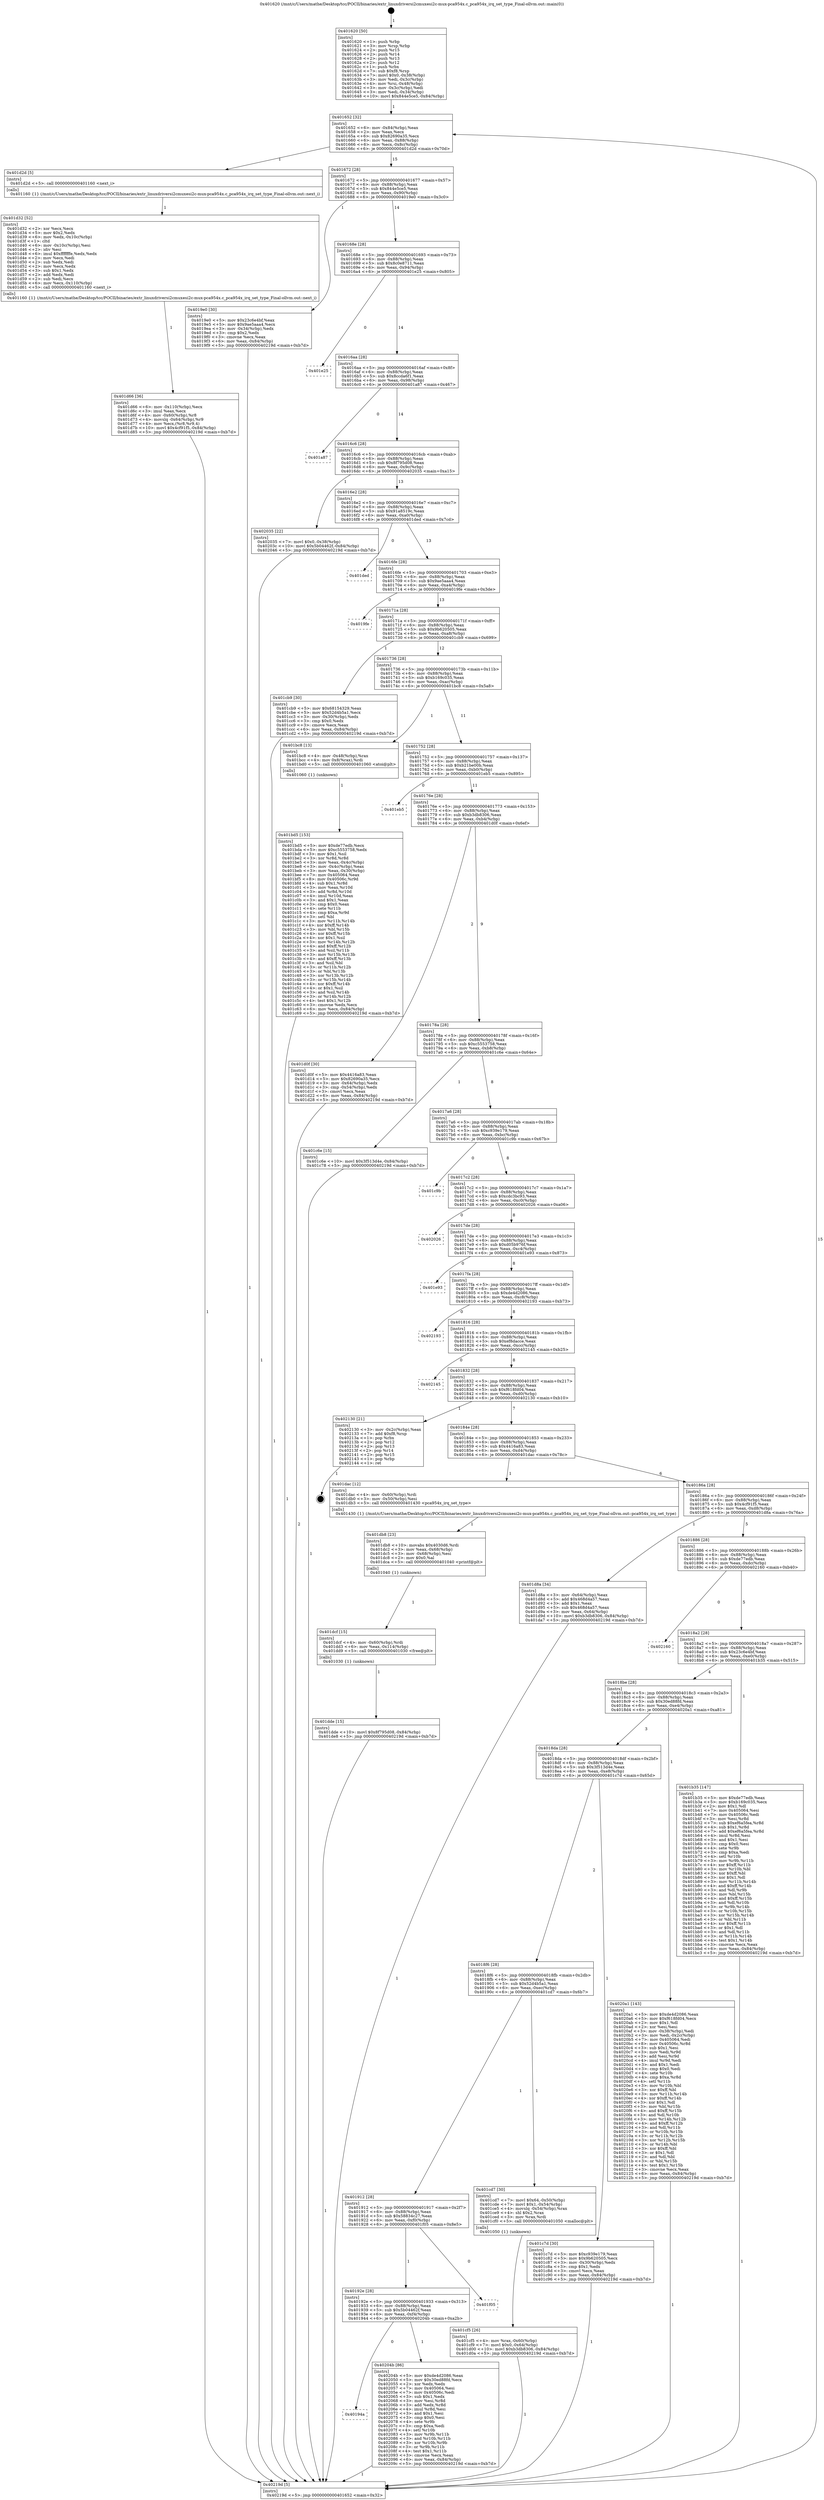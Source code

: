 digraph "0x401620" {
  label = "0x401620 (/mnt/c/Users/mathe/Desktop/tcc/POCII/binaries/extr_linuxdriversi2cmuxesi2c-mux-pca954x.c_pca954x_irq_set_type_Final-ollvm.out::main(0))"
  labelloc = "t"
  node[shape=record]

  Entry [label="",width=0.3,height=0.3,shape=circle,fillcolor=black,style=filled]
  "0x401652" [label="{
     0x401652 [32]\l
     | [instrs]\l
     &nbsp;&nbsp;0x401652 \<+6\>: mov -0x84(%rbp),%eax\l
     &nbsp;&nbsp;0x401658 \<+2\>: mov %eax,%ecx\l
     &nbsp;&nbsp;0x40165a \<+6\>: sub $0x82690a35,%ecx\l
     &nbsp;&nbsp;0x401660 \<+6\>: mov %eax,-0x88(%rbp)\l
     &nbsp;&nbsp;0x401666 \<+6\>: mov %ecx,-0x8c(%rbp)\l
     &nbsp;&nbsp;0x40166c \<+6\>: je 0000000000401d2d \<main+0x70d\>\l
  }"]
  "0x401d2d" [label="{
     0x401d2d [5]\l
     | [instrs]\l
     &nbsp;&nbsp;0x401d2d \<+5\>: call 0000000000401160 \<next_i\>\l
     | [calls]\l
     &nbsp;&nbsp;0x401160 \{1\} (/mnt/c/Users/mathe/Desktop/tcc/POCII/binaries/extr_linuxdriversi2cmuxesi2c-mux-pca954x.c_pca954x_irq_set_type_Final-ollvm.out::next_i)\l
  }"]
  "0x401672" [label="{
     0x401672 [28]\l
     | [instrs]\l
     &nbsp;&nbsp;0x401672 \<+5\>: jmp 0000000000401677 \<main+0x57\>\l
     &nbsp;&nbsp;0x401677 \<+6\>: mov -0x88(%rbp),%eax\l
     &nbsp;&nbsp;0x40167d \<+5\>: sub $0x844e5ce5,%eax\l
     &nbsp;&nbsp;0x401682 \<+6\>: mov %eax,-0x90(%rbp)\l
     &nbsp;&nbsp;0x401688 \<+6\>: je 00000000004019e0 \<main+0x3c0\>\l
  }"]
  Exit [label="",width=0.3,height=0.3,shape=circle,fillcolor=black,style=filled,peripheries=2]
  "0x4019e0" [label="{
     0x4019e0 [30]\l
     | [instrs]\l
     &nbsp;&nbsp;0x4019e0 \<+5\>: mov $0x23c6e4bf,%eax\l
     &nbsp;&nbsp;0x4019e5 \<+5\>: mov $0x9ae5aaa4,%ecx\l
     &nbsp;&nbsp;0x4019ea \<+3\>: mov -0x34(%rbp),%edx\l
     &nbsp;&nbsp;0x4019ed \<+3\>: cmp $0x2,%edx\l
     &nbsp;&nbsp;0x4019f0 \<+3\>: cmovne %ecx,%eax\l
     &nbsp;&nbsp;0x4019f3 \<+6\>: mov %eax,-0x84(%rbp)\l
     &nbsp;&nbsp;0x4019f9 \<+5\>: jmp 000000000040219d \<main+0xb7d\>\l
  }"]
  "0x40168e" [label="{
     0x40168e [28]\l
     | [instrs]\l
     &nbsp;&nbsp;0x40168e \<+5\>: jmp 0000000000401693 \<main+0x73\>\l
     &nbsp;&nbsp;0x401693 \<+6\>: mov -0x88(%rbp),%eax\l
     &nbsp;&nbsp;0x401699 \<+5\>: sub $0x8c0e8711,%eax\l
     &nbsp;&nbsp;0x40169e \<+6\>: mov %eax,-0x94(%rbp)\l
     &nbsp;&nbsp;0x4016a4 \<+6\>: je 0000000000401e25 \<main+0x805\>\l
  }"]
  "0x40219d" [label="{
     0x40219d [5]\l
     | [instrs]\l
     &nbsp;&nbsp;0x40219d \<+5\>: jmp 0000000000401652 \<main+0x32\>\l
  }"]
  "0x401620" [label="{
     0x401620 [50]\l
     | [instrs]\l
     &nbsp;&nbsp;0x401620 \<+1\>: push %rbp\l
     &nbsp;&nbsp;0x401621 \<+3\>: mov %rsp,%rbp\l
     &nbsp;&nbsp;0x401624 \<+2\>: push %r15\l
     &nbsp;&nbsp;0x401626 \<+2\>: push %r14\l
     &nbsp;&nbsp;0x401628 \<+2\>: push %r13\l
     &nbsp;&nbsp;0x40162a \<+2\>: push %r12\l
     &nbsp;&nbsp;0x40162c \<+1\>: push %rbx\l
     &nbsp;&nbsp;0x40162d \<+7\>: sub $0xf8,%rsp\l
     &nbsp;&nbsp;0x401634 \<+7\>: movl $0x0,-0x38(%rbp)\l
     &nbsp;&nbsp;0x40163b \<+3\>: mov %edi,-0x3c(%rbp)\l
     &nbsp;&nbsp;0x40163e \<+4\>: mov %rsi,-0x48(%rbp)\l
     &nbsp;&nbsp;0x401642 \<+3\>: mov -0x3c(%rbp),%edi\l
     &nbsp;&nbsp;0x401645 \<+3\>: mov %edi,-0x34(%rbp)\l
     &nbsp;&nbsp;0x401648 \<+10\>: movl $0x844e5ce5,-0x84(%rbp)\l
  }"]
  "0x40194a" [label="{
     0x40194a\l
  }", style=dashed]
  "0x401e25" [label="{
     0x401e25\l
  }", style=dashed]
  "0x4016aa" [label="{
     0x4016aa [28]\l
     | [instrs]\l
     &nbsp;&nbsp;0x4016aa \<+5\>: jmp 00000000004016af \<main+0x8f\>\l
     &nbsp;&nbsp;0x4016af \<+6\>: mov -0x88(%rbp),%eax\l
     &nbsp;&nbsp;0x4016b5 \<+5\>: sub $0x8ccda6f1,%eax\l
     &nbsp;&nbsp;0x4016ba \<+6\>: mov %eax,-0x98(%rbp)\l
     &nbsp;&nbsp;0x4016c0 \<+6\>: je 0000000000401a87 \<main+0x467\>\l
  }"]
  "0x40204b" [label="{
     0x40204b [86]\l
     | [instrs]\l
     &nbsp;&nbsp;0x40204b \<+5\>: mov $0xde4d2086,%eax\l
     &nbsp;&nbsp;0x402050 \<+5\>: mov $0x30ed88fd,%ecx\l
     &nbsp;&nbsp;0x402055 \<+2\>: xor %edx,%edx\l
     &nbsp;&nbsp;0x402057 \<+7\>: mov 0x405064,%esi\l
     &nbsp;&nbsp;0x40205e \<+7\>: mov 0x40506c,%edi\l
     &nbsp;&nbsp;0x402065 \<+3\>: sub $0x1,%edx\l
     &nbsp;&nbsp;0x402068 \<+3\>: mov %esi,%r8d\l
     &nbsp;&nbsp;0x40206b \<+3\>: add %edx,%r8d\l
     &nbsp;&nbsp;0x40206e \<+4\>: imul %r8d,%esi\l
     &nbsp;&nbsp;0x402072 \<+3\>: and $0x1,%esi\l
     &nbsp;&nbsp;0x402075 \<+3\>: cmp $0x0,%esi\l
     &nbsp;&nbsp;0x402078 \<+4\>: sete %r9b\l
     &nbsp;&nbsp;0x40207c \<+3\>: cmp $0xa,%edi\l
     &nbsp;&nbsp;0x40207f \<+4\>: setl %r10b\l
     &nbsp;&nbsp;0x402083 \<+3\>: mov %r9b,%r11b\l
     &nbsp;&nbsp;0x402086 \<+3\>: and %r10b,%r11b\l
     &nbsp;&nbsp;0x402089 \<+3\>: xor %r10b,%r9b\l
     &nbsp;&nbsp;0x40208c \<+3\>: or %r9b,%r11b\l
     &nbsp;&nbsp;0x40208f \<+4\>: test $0x1,%r11b\l
     &nbsp;&nbsp;0x402093 \<+3\>: cmovne %ecx,%eax\l
     &nbsp;&nbsp;0x402096 \<+6\>: mov %eax,-0x84(%rbp)\l
     &nbsp;&nbsp;0x40209c \<+5\>: jmp 000000000040219d \<main+0xb7d\>\l
  }"]
  "0x401a87" [label="{
     0x401a87\l
  }", style=dashed]
  "0x4016c6" [label="{
     0x4016c6 [28]\l
     | [instrs]\l
     &nbsp;&nbsp;0x4016c6 \<+5\>: jmp 00000000004016cb \<main+0xab\>\l
     &nbsp;&nbsp;0x4016cb \<+6\>: mov -0x88(%rbp),%eax\l
     &nbsp;&nbsp;0x4016d1 \<+5\>: sub $0x8f795d08,%eax\l
     &nbsp;&nbsp;0x4016d6 \<+6\>: mov %eax,-0x9c(%rbp)\l
     &nbsp;&nbsp;0x4016dc \<+6\>: je 0000000000402035 \<main+0xa15\>\l
  }"]
  "0x40192e" [label="{
     0x40192e [28]\l
     | [instrs]\l
     &nbsp;&nbsp;0x40192e \<+5\>: jmp 0000000000401933 \<main+0x313\>\l
     &nbsp;&nbsp;0x401933 \<+6\>: mov -0x88(%rbp),%eax\l
     &nbsp;&nbsp;0x401939 \<+5\>: sub $0x5b04462f,%eax\l
     &nbsp;&nbsp;0x40193e \<+6\>: mov %eax,-0xf4(%rbp)\l
     &nbsp;&nbsp;0x401944 \<+6\>: je 000000000040204b \<main+0xa2b\>\l
  }"]
  "0x402035" [label="{
     0x402035 [22]\l
     | [instrs]\l
     &nbsp;&nbsp;0x402035 \<+7\>: movl $0x0,-0x38(%rbp)\l
     &nbsp;&nbsp;0x40203c \<+10\>: movl $0x5b04462f,-0x84(%rbp)\l
     &nbsp;&nbsp;0x402046 \<+5\>: jmp 000000000040219d \<main+0xb7d\>\l
  }"]
  "0x4016e2" [label="{
     0x4016e2 [28]\l
     | [instrs]\l
     &nbsp;&nbsp;0x4016e2 \<+5\>: jmp 00000000004016e7 \<main+0xc7\>\l
     &nbsp;&nbsp;0x4016e7 \<+6\>: mov -0x88(%rbp),%eax\l
     &nbsp;&nbsp;0x4016ed \<+5\>: sub $0x91a8519c,%eax\l
     &nbsp;&nbsp;0x4016f2 \<+6\>: mov %eax,-0xa0(%rbp)\l
     &nbsp;&nbsp;0x4016f8 \<+6\>: je 0000000000401ded \<main+0x7cd\>\l
  }"]
  "0x401f05" [label="{
     0x401f05\l
  }", style=dashed]
  "0x401ded" [label="{
     0x401ded\l
  }", style=dashed]
  "0x4016fe" [label="{
     0x4016fe [28]\l
     | [instrs]\l
     &nbsp;&nbsp;0x4016fe \<+5\>: jmp 0000000000401703 \<main+0xe3\>\l
     &nbsp;&nbsp;0x401703 \<+6\>: mov -0x88(%rbp),%eax\l
     &nbsp;&nbsp;0x401709 \<+5\>: sub $0x9ae5aaa4,%eax\l
     &nbsp;&nbsp;0x40170e \<+6\>: mov %eax,-0xa4(%rbp)\l
     &nbsp;&nbsp;0x401714 \<+6\>: je 00000000004019fe \<main+0x3de\>\l
  }"]
  "0x401dde" [label="{
     0x401dde [15]\l
     | [instrs]\l
     &nbsp;&nbsp;0x401dde \<+10\>: movl $0x8f795d08,-0x84(%rbp)\l
     &nbsp;&nbsp;0x401de8 \<+5\>: jmp 000000000040219d \<main+0xb7d\>\l
  }"]
  "0x4019fe" [label="{
     0x4019fe\l
  }", style=dashed]
  "0x40171a" [label="{
     0x40171a [28]\l
     | [instrs]\l
     &nbsp;&nbsp;0x40171a \<+5\>: jmp 000000000040171f \<main+0xff\>\l
     &nbsp;&nbsp;0x40171f \<+6\>: mov -0x88(%rbp),%eax\l
     &nbsp;&nbsp;0x401725 \<+5\>: sub $0x9b620505,%eax\l
     &nbsp;&nbsp;0x40172a \<+6\>: mov %eax,-0xa8(%rbp)\l
     &nbsp;&nbsp;0x401730 \<+6\>: je 0000000000401cb9 \<main+0x699\>\l
  }"]
  "0x401dcf" [label="{
     0x401dcf [15]\l
     | [instrs]\l
     &nbsp;&nbsp;0x401dcf \<+4\>: mov -0x60(%rbp),%rdi\l
     &nbsp;&nbsp;0x401dd3 \<+6\>: mov %eax,-0x114(%rbp)\l
     &nbsp;&nbsp;0x401dd9 \<+5\>: call 0000000000401030 \<free@plt\>\l
     | [calls]\l
     &nbsp;&nbsp;0x401030 \{1\} (unknown)\l
  }"]
  "0x401cb9" [label="{
     0x401cb9 [30]\l
     | [instrs]\l
     &nbsp;&nbsp;0x401cb9 \<+5\>: mov $0x68154329,%eax\l
     &nbsp;&nbsp;0x401cbe \<+5\>: mov $0x52d4b5a1,%ecx\l
     &nbsp;&nbsp;0x401cc3 \<+3\>: mov -0x30(%rbp),%edx\l
     &nbsp;&nbsp;0x401cc6 \<+3\>: cmp $0x0,%edx\l
     &nbsp;&nbsp;0x401cc9 \<+3\>: cmove %ecx,%eax\l
     &nbsp;&nbsp;0x401ccc \<+6\>: mov %eax,-0x84(%rbp)\l
     &nbsp;&nbsp;0x401cd2 \<+5\>: jmp 000000000040219d \<main+0xb7d\>\l
  }"]
  "0x401736" [label="{
     0x401736 [28]\l
     | [instrs]\l
     &nbsp;&nbsp;0x401736 \<+5\>: jmp 000000000040173b \<main+0x11b\>\l
     &nbsp;&nbsp;0x40173b \<+6\>: mov -0x88(%rbp),%eax\l
     &nbsp;&nbsp;0x401741 \<+5\>: sub $0xb169c035,%eax\l
     &nbsp;&nbsp;0x401746 \<+6\>: mov %eax,-0xac(%rbp)\l
     &nbsp;&nbsp;0x40174c \<+6\>: je 0000000000401bc8 \<main+0x5a8\>\l
  }"]
  "0x401db8" [label="{
     0x401db8 [23]\l
     | [instrs]\l
     &nbsp;&nbsp;0x401db8 \<+10\>: movabs $0x4030d6,%rdi\l
     &nbsp;&nbsp;0x401dc2 \<+3\>: mov %eax,-0x68(%rbp)\l
     &nbsp;&nbsp;0x401dc5 \<+3\>: mov -0x68(%rbp),%esi\l
     &nbsp;&nbsp;0x401dc8 \<+2\>: mov $0x0,%al\l
     &nbsp;&nbsp;0x401dca \<+5\>: call 0000000000401040 \<printf@plt\>\l
     | [calls]\l
     &nbsp;&nbsp;0x401040 \{1\} (unknown)\l
  }"]
  "0x401bc8" [label="{
     0x401bc8 [13]\l
     | [instrs]\l
     &nbsp;&nbsp;0x401bc8 \<+4\>: mov -0x48(%rbp),%rax\l
     &nbsp;&nbsp;0x401bcc \<+4\>: mov 0x8(%rax),%rdi\l
     &nbsp;&nbsp;0x401bd0 \<+5\>: call 0000000000401060 \<atoi@plt\>\l
     | [calls]\l
     &nbsp;&nbsp;0x401060 \{1\} (unknown)\l
  }"]
  "0x401752" [label="{
     0x401752 [28]\l
     | [instrs]\l
     &nbsp;&nbsp;0x401752 \<+5\>: jmp 0000000000401757 \<main+0x137\>\l
     &nbsp;&nbsp;0x401757 \<+6\>: mov -0x88(%rbp),%eax\l
     &nbsp;&nbsp;0x40175d \<+5\>: sub $0xb21be00b,%eax\l
     &nbsp;&nbsp;0x401762 \<+6\>: mov %eax,-0xb0(%rbp)\l
     &nbsp;&nbsp;0x401768 \<+6\>: je 0000000000401eb5 \<main+0x895\>\l
  }"]
  "0x401d66" [label="{
     0x401d66 [36]\l
     | [instrs]\l
     &nbsp;&nbsp;0x401d66 \<+6\>: mov -0x110(%rbp),%ecx\l
     &nbsp;&nbsp;0x401d6c \<+3\>: imul %eax,%ecx\l
     &nbsp;&nbsp;0x401d6f \<+4\>: mov -0x60(%rbp),%r8\l
     &nbsp;&nbsp;0x401d73 \<+4\>: movslq -0x64(%rbp),%r9\l
     &nbsp;&nbsp;0x401d77 \<+4\>: mov %ecx,(%r8,%r9,4)\l
     &nbsp;&nbsp;0x401d7b \<+10\>: movl $0x4cf91f5,-0x84(%rbp)\l
     &nbsp;&nbsp;0x401d85 \<+5\>: jmp 000000000040219d \<main+0xb7d\>\l
  }"]
  "0x401eb5" [label="{
     0x401eb5\l
  }", style=dashed]
  "0x40176e" [label="{
     0x40176e [28]\l
     | [instrs]\l
     &nbsp;&nbsp;0x40176e \<+5\>: jmp 0000000000401773 \<main+0x153\>\l
     &nbsp;&nbsp;0x401773 \<+6\>: mov -0x88(%rbp),%eax\l
     &nbsp;&nbsp;0x401779 \<+5\>: sub $0xb3db8306,%eax\l
     &nbsp;&nbsp;0x40177e \<+6\>: mov %eax,-0xb4(%rbp)\l
     &nbsp;&nbsp;0x401784 \<+6\>: je 0000000000401d0f \<main+0x6ef\>\l
  }"]
  "0x401d32" [label="{
     0x401d32 [52]\l
     | [instrs]\l
     &nbsp;&nbsp;0x401d32 \<+2\>: xor %ecx,%ecx\l
     &nbsp;&nbsp;0x401d34 \<+5\>: mov $0x2,%edx\l
     &nbsp;&nbsp;0x401d39 \<+6\>: mov %edx,-0x10c(%rbp)\l
     &nbsp;&nbsp;0x401d3f \<+1\>: cltd\l
     &nbsp;&nbsp;0x401d40 \<+6\>: mov -0x10c(%rbp),%esi\l
     &nbsp;&nbsp;0x401d46 \<+2\>: idiv %esi\l
     &nbsp;&nbsp;0x401d48 \<+6\>: imul $0xfffffffe,%edx,%edx\l
     &nbsp;&nbsp;0x401d4e \<+2\>: mov %ecx,%edi\l
     &nbsp;&nbsp;0x401d50 \<+2\>: sub %edx,%edi\l
     &nbsp;&nbsp;0x401d52 \<+2\>: mov %ecx,%edx\l
     &nbsp;&nbsp;0x401d54 \<+3\>: sub $0x1,%edx\l
     &nbsp;&nbsp;0x401d57 \<+2\>: add %edx,%edi\l
     &nbsp;&nbsp;0x401d59 \<+2\>: sub %edi,%ecx\l
     &nbsp;&nbsp;0x401d5b \<+6\>: mov %ecx,-0x110(%rbp)\l
     &nbsp;&nbsp;0x401d61 \<+5\>: call 0000000000401160 \<next_i\>\l
     | [calls]\l
     &nbsp;&nbsp;0x401160 \{1\} (/mnt/c/Users/mathe/Desktop/tcc/POCII/binaries/extr_linuxdriversi2cmuxesi2c-mux-pca954x.c_pca954x_irq_set_type_Final-ollvm.out::next_i)\l
  }"]
  "0x401d0f" [label="{
     0x401d0f [30]\l
     | [instrs]\l
     &nbsp;&nbsp;0x401d0f \<+5\>: mov $0x4416a83,%eax\l
     &nbsp;&nbsp;0x401d14 \<+5\>: mov $0x82690a35,%ecx\l
     &nbsp;&nbsp;0x401d19 \<+3\>: mov -0x64(%rbp),%edx\l
     &nbsp;&nbsp;0x401d1c \<+3\>: cmp -0x54(%rbp),%edx\l
     &nbsp;&nbsp;0x401d1f \<+3\>: cmovl %ecx,%eax\l
     &nbsp;&nbsp;0x401d22 \<+6\>: mov %eax,-0x84(%rbp)\l
     &nbsp;&nbsp;0x401d28 \<+5\>: jmp 000000000040219d \<main+0xb7d\>\l
  }"]
  "0x40178a" [label="{
     0x40178a [28]\l
     | [instrs]\l
     &nbsp;&nbsp;0x40178a \<+5\>: jmp 000000000040178f \<main+0x16f\>\l
     &nbsp;&nbsp;0x40178f \<+6\>: mov -0x88(%rbp),%eax\l
     &nbsp;&nbsp;0x401795 \<+5\>: sub $0xc5553758,%eax\l
     &nbsp;&nbsp;0x40179a \<+6\>: mov %eax,-0xb8(%rbp)\l
     &nbsp;&nbsp;0x4017a0 \<+6\>: je 0000000000401c6e \<main+0x64e\>\l
  }"]
  "0x401cf5" [label="{
     0x401cf5 [26]\l
     | [instrs]\l
     &nbsp;&nbsp;0x401cf5 \<+4\>: mov %rax,-0x60(%rbp)\l
     &nbsp;&nbsp;0x401cf9 \<+7\>: movl $0x0,-0x64(%rbp)\l
     &nbsp;&nbsp;0x401d00 \<+10\>: movl $0xb3db8306,-0x84(%rbp)\l
     &nbsp;&nbsp;0x401d0a \<+5\>: jmp 000000000040219d \<main+0xb7d\>\l
  }"]
  "0x401c6e" [label="{
     0x401c6e [15]\l
     | [instrs]\l
     &nbsp;&nbsp;0x401c6e \<+10\>: movl $0x3f513d4e,-0x84(%rbp)\l
     &nbsp;&nbsp;0x401c78 \<+5\>: jmp 000000000040219d \<main+0xb7d\>\l
  }"]
  "0x4017a6" [label="{
     0x4017a6 [28]\l
     | [instrs]\l
     &nbsp;&nbsp;0x4017a6 \<+5\>: jmp 00000000004017ab \<main+0x18b\>\l
     &nbsp;&nbsp;0x4017ab \<+6\>: mov -0x88(%rbp),%eax\l
     &nbsp;&nbsp;0x4017b1 \<+5\>: sub $0xc939e179,%eax\l
     &nbsp;&nbsp;0x4017b6 \<+6\>: mov %eax,-0xbc(%rbp)\l
     &nbsp;&nbsp;0x4017bc \<+6\>: je 0000000000401c9b \<main+0x67b\>\l
  }"]
  "0x401912" [label="{
     0x401912 [28]\l
     | [instrs]\l
     &nbsp;&nbsp;0x401912 \<+5\>: jmp 0000000000401917 \<main+0x2f7\>\l
     &nbsp;&nbsp;0x401917 \<+6\>: mov -0x88(%rbp),%eax\l
     &nbsp;&nbsp;0x40191d \<+5\>: sub $0x58834c27,%eax\l
     &nbsp;&nbsp;0x401922 \<+6\>: mov %eax,-0xf0(%rbp)\l
     &nbsp;&nbsp;0x401928 \<+6\>: je 0000000000401f05 \<main+0x8e5\>\l
  }"]
  "0x401c9b" [label="{
     0x401c9b\l
  }", style=dashed]
  "0x4017c2" [label="{
     0x4017c2 [28]\l
     | [instrs]\l
     &nbsp;&nbsp;0x4017c2 \<+5\>: jmp 00000000004017c7 \<main+0x1a7\>\l
     &nbsp;&nbsp;0x4017c7 \<+6\>: mov -0x88(%rbp),%eax\l
     &nbsp;&nbsp;0x4017cd \<+5\>: sub $0xcdc3bc93,%eax\l
     &nbsp;&nbsp;0x4017d2 \<+6\>: mov %eax,-0xc0(%rbp)\l
     &nbsp;&nbsp;0x4017d8 \<+6\>: je 0000000000402026 \<main+0xa06\>\l
  }"]
  "0x401cd7" [label="{
     0x401cd7 [30]\l
     | [instrs]\l
     &nbsp;&nbsp;0x401cd7 \<+7\>: movl $0x64,-0x50(%rbp)\l
     &nbsp;&nbsp;0x401cde \<+7\>: movl $0x1,-0x54(%rbp)\l
     &nbsp;&nbsp;0x401ce5 \<+4\>: movslq -0x54(%rbp),%rax\l
     &nbsp;&nbsp;0x401ce9 \<+4\>: shl $0x2,%rax\l
     &nbsp;&nbsp;0x401ced \<+3\>: mov %rax,%rdi\l
     &nbsp;&nbsp;0x401cf0 \<+5\>: call 0000000000401050 \<malloc@plt\>\l
     | [calls]\l
     &nbsp;&nbsp;0x401050 \{1\} (unknown)\l
  }"]
  "0x402026" [label="{
     0x402026\l
  }", style=dashed]
  "0x4017de" [label="{
     0x4017de [28]\l
     | [instrs]\l
     &nbsp;&nbsp;0x4017de \<+5\>: jmp 00000000004017e3 \<main+0x1c3\>\l
     &nbsp;&nbsp;0x4017e3 \<+6\>: mov -0x88(%rbp),%eax\l
     &nbsp;&nbsp;0x4017e9 \<+5\>: sub $0xd05b976f,%eax\l
     &nbsp;&nbsp;0x4017ee \<+6\>: mov %eax,-0xc4(%rbp)\l
     &nbsp;&nbsp;0x4017f4 \<+6\>: je 0000000000401e93 \<main+0x873\>\l
  }"]
  "0x4018f6" [label="{
     0x4018f6 [28]\l
     | [instrs]\l
     &nbsp;&nbsp;0x4018f6 \<+5\>: jmp 00000000004018fb \<main+0x2db\>\l
     &nbsp;&nbsp;0x4018fb \<+6\>: mov -0x88(%rbp),%eax\l
     &nbsp;&nbsp;0x401901 \<+5\>: sub $0x52d4b5a1,%eax\l
     &nbsp;&nbsp;0x401906 \<+6\>: mov %eax,-0xec(%rbp)\l
     &nbsp;&nbsp;0x40190c \<+6\>: je 0000000000401cd7 \<main+0x6b7\>\l
  }"]
  "0x401e93" [label="{
     0x401e93\l
  }", style=dashed]
  "0x4017fa" [label="{
     0x4017fa [28]\l
     | [instrs]\l
     &nbsp;&nbsp;0x4017fa \<+5\>: jmp 00000000004017ff \<main+0x1df\>\l
     &nbsp;&nbsp;0x4017ff \<+6\>: mov -0x88(%rbp),%eax\l
     &nbsp;&nbsp;0x401805 \<+5\>: sub $0xde4d2086,%eax\l
     &nbsp;&nbsp;0x40180a \<+6\>: mov %eax,-0xc8(%rbp)\l
     &nbsp;&nbsp;0x401810 \<+6\>: je 0000000000402193 \<main+0xb73\>\l
  }"]
  "0x401c7d" [label="{
     0x401c7d [30]\l
     | [instrs]\l
     &nbsp;&nbsp;0x401c7d \<+5\>: mov $0xc939e179,%eax\l
     &nbsp;&nbsp;0x401c82 \<+5\>: mov $0x9b620505,%ecx\l
     &nbsp;&nbsp;0x401c87 \<+3\>: mov -0x30(%rbp),%edx\l
     &nbsp;&nbsp;0x401c8a \<+3\>: cmp $0x1,%edx\l
     &nbsp;&nbsp;0x401c8d \<+3\>: cmovl %ecx,%eax\l
     &nbsp;&nbsp;0x401c90 \<+6\>: mov %eax,-0x84(%rbp)\l
     &nbsp;&nbsp;0x401c96 \<+5\>: jmp 000000000040219d \<main+0xb7d\>\l
  }"]
  "0x402193" [label="{
     0x402193\l
  }", style=dashed]
  "0x401816" [label="{
     0x401816 [28]\l
     | [instrs]\l
     &nbsp;&nbsp;0x401816 \<+5\>: jmp 000000000040181b \<main+0x1fb\>\l
     &nbsp;&nbsp;0x40181b \<+6\>: mov -0x88(%rbp),%eax\l
     &nbsp;&nbsp;0x401821 \<+5\>: sub $0xef8dacce,%eax\l
     &nbsp;&nbsp;0x401826 \<+6\>: mov %eax,-0xcc(%rbp)\l
     &nbsp;&nbsp;0x40182c \<+6\>: je 0000000000402145 \<main+0xb25\>\l
  }"]
  "0x4018da" [label="{
     0x4018da [28]\l
     | [instrs]\l
     &nbsp;&nbsp;0x4018da \<+5\>: jmp 00000000004018df \<main+0x2bf\>\l
     &nbsp;&nbsp;0x4018df \<+6\>: mov -0x88(%rbp),%eax\l
     &nbsp;&nbsp;0x4018e5 \<+5\>: sub $0x3f513d4e,%eax\l
     &nbsp;&nbsp;0x4018ea \<+6\>: mov %eax,-0xe8(%rbp)\l
     &nbsp;&nbsp;0x4018f0 \<+6\>: je 0000000000401c7d \<main+0x65d\>\l
  }"]
  "0x402145" [label="{
     0x402145\l
  }", style=dashed]
  "0x401832" [label="{
     0x401832 [28]\l
     | [instrs]\l
     &nbsp;&nbsp;0x401832 \<+5\>: jmp 0000000000401837 \<main+0x217\>\l
     &nbsp;&nbsp;0x401837 \<+6\>: mov -0x88(%rbp),%eax\l
     &nbsp;&nbsp;0x40183d \<+5\>: sub $0xf618fd04,%eax\l
     &nbsp;&nbsp;0x401842 \<+6\>: mov %eax,-0xd0(%rbp)\l
     &nbsp;&nbsp;0x401848 \<+6\>: je 0000000000402130 \<main+0xb10\>\l
  }"]
  "0x4020a1" [label="{
     0x4020a1 [143]\l
     | [instrs]\l
     &nbsp;&nbsp;0x4020a1 \<+5\>: mov $0xde4d2086,%eax\l
     &nbsp;&nbsp;0x4020a6 \<+5\>: mov $0xf618fd04,%ecx\l
     &nbsp;&nbsp;0x4020ab \<+2\>: mov $0x1,%dl\l
     &nbsp;&nbsp;0x4020ad \<+2\>: xor %esi,%esi\l
     &nbsp;&nbsp;0x4020af \<+3\>: mov -0x38(%rbp),%edi\l
     &nbsp;&nbsp;0x4020b2 \<+3\>: mov %edi,-0x2c(%rbp)\l
     &nbsp;&nbsp;0x4020b5 \<+7\>: mov 0x405064,%edi\l
     &nbsp;&nbsp;0x4020bc \<+8\>: mov 0x40506c,%r8d\l
     &nbsp;&nbsp;0x4020c4 \<+3\>: sub $0x1,%esi\l
     &nbsp;&nbsp;0x4020c7 \<+3\>: mov %edi,%r9d\l
     &nbsp;&nbsp;0x4020ca \<+3\>: add %esi,%r9d\l
     &nbsp;&nbsp;0x4020cd \<+4\>: imul %r9d,%edi\l
     &nbsp;&nbsp;0x4020d1 \<+3\>: and $0x1,%edi\l
     &nbsp;&nbsp;0x4020d4 \<+3\>: cmp $0x0,%edi\l
     &nbsp;&nbsp;0x4020d7 \<+4\>: sete %r10b\l
     &nbsp;&nbsp;0x4020db \<+4\>: cmp $0xa,%r8d\l
     &nbsp;&nbsp;0x4020df \<+4\>: setl %r11b\l
     &nbsp;&nbsp;0x4020e3 \<+3\>: mov %r10b,%bl\l
     &nbsp;&nbsp;0x4020e6 \<+3\>: xor $0xff,%bl\l
     &nbsp;&nbsp;0x4020e9 \<+3\>: mov %r11b,%r14b\l
     &nbsp;&nbsp;0x4020ec \<+4\>: xor $0xff,%r14b\l
     &nbsp;&nbsp;0x4020f0 \<+3\>: xor $0x1,%dl\l
     &nbsp;&nbsp;0x4020f3 \<+3\>: mov %bl,%r15b\l
     &nbsp;&nbsp;0x4020f6 \<+4\>: and $0xff,%r15b\l
     &nbsp;&nbsp;0x4020fa \<+3\>: and %dl,%r10b\l
     &nbsp;&nbsp;0x4020fd \<+3\>: mov %r14b,%r12b\l
     &nbsp;&nbsp;0x402100 \<+4\>: and $0xff,%r12b\l
     &nbsp;&nbsp;0x402104 \<+3\>: and %dl,%r11b\l
     &nbsp;&nbsp;0x402107 \<+3\>: or %r10b,%r15b\l
     &nbsp;&nbsp;0x40210a \<+3\>: or %r11b,%r12b\l
     &nbsp;&nbsp;0x40210d \<+3\>: xor %r12b,%r15b\l
     &nbsp;&nbsp;0x402110 \<+3\>: or %r14b,%bl\l
     &nbsp;&nbsp;0x402113 \<+3\>: xor $0xff,%bl\l
     &nbsp;&nbsp;0x402116 \<+3\>: or $0x1,%dl\l
     &nbsp;&nbsp;0x402119 \<+2\>: and %dl,%bl\l
     &nbsp;&nbsp;0x40211b \<+3\>: or %bl,%r15b\l
     &nbsp;&nbsp;0x40211e \<+4\>: test $0x1,%r15b\l
     &nbsp;&nbsp;0x402122 \<+3\>: cmovne %ecx,%eax\l
     &nbsp;&nbsp;0x402125 \<+6\>: mov %eax,-0x84(%rbp)\l
     &nbsp;&nbsp;0x40212b \<+5\>: jmp 000000000040219d \<main+0xb7d\>\l
  }"]
  "0x402130" [label="{
     0x402130 [21]\l
     | [instrs]\l
     &nbsp;&nbsp;0x402130 \<+3\>: mov -0x2c(%rbp),%eax\l
     &nbsp;&nbsp;0x402133 \<+7\>: add $0xf8,%rsp\l
     &nbsp;&nbsp;0x40213a \<+1\>: pop %rbx\l
     &nbsp;&nbsp;0x40213b \<+2\>: pop %r12\l
     &nbsp;&nbsp;0x40213d \<+2\>: pop %r13\l
     &nbsp;&nbsp;0x40213f \<+2\>: pop %r14\l
     &nbsp;&nbsp;0x402141 \<+2\>: pop %r15\l
     &nbsp;&nbsp;0x402143 \<+1\>: pop %rbp\l
     &nbsp;&nbsp;0x402144 \<+1\>: ret\l
  }"]
  "0x40184e" [label="{
     0x40184e [28]\l
     | [instrs]\l
     &nbsp;&nbsp;0x40184e \<+5\>: jmp 0000000000401853 \<main+0x233\>\l
     &nbsp;&nbsp;0x401853 \<+6\>: mov -0x88(%rbp),%eax\l
     &nbsp;&nbsp;0x401859 \<+5\>: sub $0x4416a83,%eax\l
     &nbsp;&nbsp;0x40185e \<+6\>: mov %eax,-0xd4(%rbp)\l
     &nbsp;&nbsp;0x401864 \<+6\>: je 0000000000401dac \<main+0x78c\>\l
  }"]
  "0x401bd5" [label="{
     0x401bd5 [153]\l
     | [instrs]\l
     &nbsp;&nbsp;0x401bd5 \<+5\>: mov $0xde77edb,%ecx\l
     &nbsp;&nbsp;0x401bda \<+5\>: mov $0xc5553758,%edx\l
     &nbsp;&nbsp;0x401bdf \<+3\>: mov $0x1,%sil\l
     &nbsp;&nbsp;0x401be2 \<+3\>: xor %r8d,%r8d\l
     &nbsp;&nbsp;0x401be5 \<+3\>: mov %eax,-0x4c(%rbp)\l
     &nbsp;&nbsp;0x401be8 \<+3\>: mov -0x4c(%rbp),%eax\l
     &nbsp;&nbsp;0x401beb \<+3\>: mov %eax,-0x30(%rbp)\l
     &nbsp;&nbsp;0x401bee \<+7\>: mov 0x405064,%eax\l
     &nbsp;&nbsp;0x401bf5 \<+8\>: mov 0x40506c,%r9d\l
     &nbsp;&nbsp;0x401bfd \<+4\>: sub $0x1,%r8d\l
     &nbsp;&nbsp;0x401c01 \<+3\>: mov %eax,%r10d\l
     &nbsp;&nbsp;0x401c04 \<+3\>: add %r8d,%r10d\l
     &nbsp;&nbsp;0x401c07 \<+4\>: imul %r10d,%eax\l
     &nbsp;&nbsp;0x401c0b \<+3\>: and $0x1,%eax\l
     &nbsp;&nbsp;0x401c0e \<+3\>: cmp $0x0,%eax\l
     &nbsp;&nbsp;0x401c11 \<+4\>: sete %r11b\l
     &nbsp;&nbsp;0x401c15 \<+4\>: cmp $0xa,%r9d\l
     &nbsp;&nbsp;0x401c19 \<+3\>: setl %bl\l
     &nbsp;&nbsp;0x401c1c \<+3\>: mov %r11b,%r14b\l
     &nbsp;&nbsp;0x401c1f \<+4\>: xor $0xff,%r14b\l
     &nbsp;&nbsp;0x401c23 \<+3\>: mov %bl,%r15b\l
     &nbsp;&nbsp;0x401c26 \<+4\>: xor $0xff,%r15b\l
     &nbsp;&nbsp;0x401c2a \<+4\>: xor $0x1,%sil\l
     &nbsp;&nbsp;0x401c2e \<+3\>: mov %r14b,%r12b\l
     &nbsp;&nbsp;0x401c31 \<+4\>: and $0xff,%r12b\l
     &nbsp;&nbsp;0x401c35 \<+3\>: and %sil,%r11b\l
     &nbsp;&nbsp;0x401c38 \<+3\>: mov %r15b,%r13b\l
     &nbsp;&nbsp;0x401c3b \<+4\>: and $0xff,%r13b\l
     &nbsp;&nbsp;0x401c3f \<+3\>: and %sil,%bl\l
     &nbsp;&nbsp;0x401c42 \<+3\>: or %r11b,%r12b\l
     &nbsp;&nbsp;0x401c45 \<+3\>: or %bl,%r13b\l
     &nbsp;&nbsp;0x401c48 \<+3\>: xor %r13b,%r12b\l
     &nbsp;&nbsp;0x401c4b \<+3\>: or %r15b,%r14b\l
     &nbsp;&nbsp;0x401c4e \<+4\>: xor $0xff,%r14b\l
     &nbsp;&nbsp;0x401c52 \<+4\>: or $0x1,%sil\l
     &nbsp;&nbsp;0x401c56 \<+3\>: and %sil,%r14b\l
     &nbsp;&nbsp;0x401c59 \<+3\>: or %r14b,%r12b\l
     &nbsp;&nbsp;0x401c5c \<+4\>: test $0x1,%r12b\l
     &nbsp;&nbsp;0x401c60 \<+3\>: cmovne %edx,%ecx\l
     &nbsp;&nbsp;0x401c63 \<+6\>: mov %ecx,-0x84(%rbp)\l
     &nbsp;&nbsp;0x401c69 \<+5\>: jmp 000000000040219d \<main+0xb7d\>\l
  }"]
  "0x401dac" [label="{
     0x401dac [12]\l
     | [instrs]\l
     &nbsp;&nbsp;0x401dac \<+4\>: mov -0x60(%rbp),%rdi\l
     &nbsp;&nbsp;0x401db0 \<+3\>: mov -0x50(%rbp),%esi\l
     &nbsp;&nbsp;0x401db3 \<+5\>: call 0000000000401430 \<pca954x_irq_set_type\>\l
     | [calls]\l
     &nbsp;&nbsp;0x401430 \{1\} (/mnt/c/Users/mathe/Desktop/tcc/POCII/binaries/extr_linuxdriversi2cmuxesi2c-mux-pca954x.c_pca954x_irq_set_type_Final-ollvm.out::pca954x_irq_set_type)\l
  }"]
  "0x40186a" [label="{
     0x40186a [28]\l
     | [instrs]\l
     &nbsp;&nbsp;0x40186a \<+5\>: jmp 000000000040186f \<main+0x24f\>\l
     &nbsp;&nbsp;0x40186f \<+6\>: mov -0x88(%rbp),%eax\l
     &nbsp;&nbsp;0x401875 \<+5\>: sub $0x4cf91f5,%eax\l
     &nbsp;&nbsp;0x40187a \<+6\>: mov %eax,-0xd8(%rbp)\l
     &nbsp;&nbsp;0x401880 \<+6\>: je 0000000000401d8a \<main+0x76a\>\l
  }"]
  "0x4018be" [label="{
     0x4018be [28]\l
     | [instrs]\l
     &nbsp;&nbsp;0x4018be \<+5\>: jmp 00000000004018c3 \<main+0x2a3\>\l
     &nbsp;&nbsp;0x4018c3 \<+6\>: mov -0x88(%rbp),%eax\l
     &nbsp;&nbsp;0x4018c9 \<+5\>: sub $0x30ed88fd,%eax\l
     &nbsp;&nbsp;0x4018ce \<+6\>: mov %eax,-0xe4(%rbp)\l
     &nbsp;&nbsp;0x4018d4 \<+6\>: je 00000000004020a1 \<main+0xa81\>\l
  }"]
  "0x401d8a" [label="{
     0x401d8a [34]\l
     | [instrs]\l
     &nbsp;&nbsp;0x401d8a \<+3\>: mov -0x64(%rbp),%eax\l
     &nbsp;&nbsp;0x401d8d \<+5\>: add $0x468d4a57,%eax\l
     &nbsp;&nbsp;0x401d92 \<+3\>: add $0x1,%eax\l
     &nbsp;&nbsp;0x401d95 \<+5\>: sub $0x468d4a57,%eax\l
     &nbsp;&nbsp;0x401d9a \<+3\>: mov %eax,-0x64(%rbp)\l
     &nbsp;&nbsp;0x401d9d \<+10\>: movl $0xb3db8306,-0x84(%rbp)\l
     &nbsp;&nbsp;0x401da7 \<+5\>: jmp 000000000040219d \<main+0xb7d\>\l
  }"]
  "0x401886" [label="{
     0x401886 [28]\l
     | [instrs]\l
     &nbsp;&nbsp;0x401886 \<+5\>: jmp 000000000040188b \<main+0x26b\>\l
     &nbsp;&nbsp;0x40188b \<+6\>: mov -0x88(%rbp),%eax\l
     &nbsp;&nbsp;0x401891 \<+5\>: sub $0xde77edb,%eax\l
     &nbsp;&nbsp;0x401896 \<+6\>: mov %eax,-0xdc(%rbp)\l
     &nbsp;&nbsp;0x40189c \<+6\>: je 0000000000402160 \<main+0xb40\>\l
  }"]
  "0x401b35" [label="{
     0x401b35 [147]\l
     | [instrs]\l
     &nbsp;&nbsp;0x401b35 \<+5\>: mov $0xde77edb,%eax\l
     &nbsp;&nbsp;0x401b3a \<+5\>: mov $0xb169c035,%ecx\l
     &nbsp;&nbsp;0x401b3f \<+2\>: mov $0x1,%dl\l
     &nbsp;&nbsp;0x401b41 \<+7\>: mov 0x405064,%esi\l
     &nbsp;&nbsp;0x401b48 \<+7\>: mov 0x40506c,%edi\l
     &nbsp;&nbsp;0x401b4f \<+3\>: mov %esi,%r8d\l
     &nbsp;&nbsp;0x401b52 \<+7\>: sub $0xef6a5fea,%r8d\l
     &nbsp;&nbsp;0x401b59 \<+4\>: sub $0x1,%r8d\l
     &nbsp;&nbsp;0x401b5d \<+7\>: add $0xef6a5fea,%r8d\l
     &nbsp;&nbsp;0x401b64 \<+4\>: imul %r8d,%esi\l
     &nbsp;&nbsp;0x401b68 \<+3\>: and $0x1,%esi\l
     &nbsp;&nbsp;0x401b6b \<+3\>: cmp $0x0,%esi\l
     &nbsp;&nbsp;0x401b6e \<+4\>: sete %r9b\l
     &nbsp;&nbsp;0x401b72 \<+3\>: cmp $0xa,%edi\l
     &nbsp;&nbsp;0x401b75 \<+4\>: setl %r10b\l
     &nbsp;&nbsp;0x401b79 \<+3\>: mov %r9b,%r11b\l
     &nbsp;&nbsp;0x401b7c \<+4\>: xor $0xff,%r11b\l
     &nbsp;&nbsp;0x401b80 \<+3\>: mov %r10b,%bl\l
     &nbsp;&nbsp;0x401b83 \<+3\>: xor $0xff,%bl\l
     &nbsp;&nbsp;0x401b86 \<+3\>: xor $0x1,%dl\l
     &nbsp;&nbsp;0x401b89 \<+3\>: mov %r11b,%r14b\l
     &nbsp;&nbsp;0x401b8c \<+4\>: and $0xff,%r14b\l
     &nbsp;&nbsp;0x401b90 \<+3\>: and %dl,%r9b\l
     &nbsp;&nbsp;0x401b93 \<+3\>: mov %bl,%r15b\l
     &nbsp;&nbsp;0x401b96 \<+4\>: and $0xff,%r15b\l
     &nbsp;&nbsp;0x401b9a \<+3\>: and %dl,%r10b\l
     &nbsp;&nbsp;0x401b9d \<+3\>: or %r9b,%r14b\l
     &nbsp;&nbsp;0x401ba0 \<+3\>: or %r10b,%r15b\l
     &nbsp;&nbsp;0x401ba3 \<+3\>: xor %r15b,%r14b\l
     &nbsp;&nbsp;0x401ba6 \<+3\>: or %bl,%r11b\l
     &nbsp;&nbsp;0x401ba9 \<+4\>: xor $0xff,%r11b\l
     &nbsp;&nbsp;0x401bad \<+3\>: or $0x1,%dl\l
     &nbsp;&nbsp;0x401bb0 \<+3\>: and %dl,%r11b\l
     &nbsp;&nbsp;0x401bb3 \<+3\>: or %r11b,%r14b\l
     &nbsp;&nbsp;0x401bb6 \<+4\>: test $0x1,%r14b\l
     &nbsp;&nbsp;0x401bba \<+3\>: cmovne %ecx,%eax\l
     &nbsp;&nbsp;0x401bbd \<+6\>: mov %eax,-0x84(%rbp)\l
     &nbsp;&nbsp;0x401bc3 \<+5\>: jmp 000000000040219d \<main+0xb7d\>\l
  }"]
  "0x402160" [label="{
     0x402160\l
  }", style=dashed]
  "0x4018a2" [label="{
     0x4018a2 [28]\l
     | [instrs]\l
     &nbsp;&nbsp;0x4018a2 \<+5\>: jmp 00000000004018a7 \<main+0x287\>\l
     &nbsp;&nbsp;0x4018a7 \<+6\>: mov -0x88(%rbp),%eax\l
     &nbsp;&nbsp;0x4018ad \<+5\>: sub $0x23c6e4bf,%eax\l
     &nbsp;&nbsp;0x4018b2 \<+6\>: mov %eax,-0xe0(%rbp)\l
     &nbsp;&nbsp;0x4018b8 \<+6\>: je 0000000000401b35 \<main+0x515\>\l
  }"]
  Entry -> "0x401620" [label=" 1"]
  "0x401652" -> "0x401d2d" [label=" 1"]
  "0x401652" -> "0x401672" [label=" 15"]
  "0x402130" -> Exit [label=" 1"]
  "0x401672" -> "0x4019e0" [label=" 1"]
  "0x401672" -> "0x40168e" [label=" 14"]
  "0x4019e0" -> "0x40219d" [label=" 1"]
  "0x401620" -> "0x401652" [label=" 1"]
  "0x40219d" -> "0x401652" [label=" 15"]
  "0x4020a1" -> "0x40219d" [label=" 1"]
  "0x40168e" -> "0x401e25" [label=" 0"]
  "0x40168e" -> "0x4016aa" [label=" 14"]
  "0x40204b" -> "0x40219d" [label=" 1"]
  "0x4016aa" -> "0x401a87" [label=" 0"]
  "0x4016aa" -> "0x4016c6" [label=" 14"]
  "0x40192e" -> "0x40194a" [label=" 0"]
  "0x4016c6" -> "0x402035" [label=" 1"]
  "0x4016c6" -> "0x4016e2" [label=" 13"]
  "0x40192e" -> "0x40204b" [label=" 1"]
  "0x4016e2" -> "0x401ded" [label=" 0"]
  "0x4016e2" -> "0x4016fe" [label=" 13"]
  "0x401912" -> "0x40192e" [label=" 1"]
  "0x4016fe" -> "0x4019fe" [label=" 0"]
  "0x4016fe" -> "0x40171a" [label=" 13"]
  "0x401912" -> "0x401f05" [label=" 0"]
  "0x40171a" -> "0x401cb9" [label=" 1"]
  "0x40171a" -> "0x401736" [label=" 12"]
  "0x402035" -> "0x40219d" [label=" 1"]
  "0x401736" -> "0x401bc8" [label=" 1"]
  "0x401736" -> "0x401752" [label=" 11"]
  "0x401dde" -> "0x40219d" [label=" 1"]
  "0x401752" -> "0x401eb5" [label=" 0"]
  "0x401752" -> "0x40176e" [label=" 11"]
  "0x401dcf" -> "0x401dde" [label=" 1"]
  "0x40176e" -> "0x401d0f" [label=" 2"]
  "0x40176e" -> "0x40178a" [label=" 9"]
  "0x401db8" -> "0x401dcf" [label=" 1"]
  "0x40178a" -> "0x401c6e" [label=" 1"]
  "0x40178a" -> "0x4017a6" [label=" 8"]
  "0x401dac" -> "0x401db8" [label=" 1"]
  "0x4017a6" -> "0x401c9b" [label=" 0"]
  "0x4017a6" -> "0x4017c2" [label=" 8"]
  "0x401d8a" -> "0x40219d" [label=" 1"]
  "0x4017c2" -> "0x402026" [label=" 0"]
  "0x4017c2" -> "0x4017de" [label=" 8"]
  "0x401d66" -> "0x40219d" [label=" 1"]
  "0x4017de" -> "0x401e93" [label=" 0"]
  "0x4017de" -> "0x4017fa" [label=" 8"]
  "0x401d2d" -> "0x401d32" [label=" 1"]
  "0x4017fa" -> "0x402193" [label=" 0"]
  "0x4017fa" -> "0x401816" [label=" 8"]
  "0x401d0f" -> "0x40219d" [label=" 2"]
  "0x401816" -> "0x402145" [label=" 0"]
  "0x401816" -> "0x401832" [label=" 8"]
  "0x401cd7" -> "0x401cf5" [label=" 1"]
  "0x401832" -> "0x402130" [label=" 1"]
  "0x401832" -> "0x40184e" [label=" 7"]
  "0x4018f6" -> "0x401912" [label=" 1"]
  "0x40184e" -> "0x401dac" [label=" 1"]
  "0x40184e" -> "0x40186a" [label=" 6"]
  "0x401d32" -> "0x401d66" [label=" 1"]
  "0x40186a" -> "0x401d8a" [label=" 1"]
  "0x40186a" -> "0x401886" [label=" 5"]
  "0x401cb9" -> "0x40219d" [label=" 1"]
  "0x401886" -> "0x402160" [label=" 0"]
  "0x401886" -> "0x4018a2" [label=" 5"]
  "0x401c7d" -> "0x40219d" [label=" 1"]
  "0x4018a2" -> "0x401b35" [label=" 1"]
  "0x4018a2" -> "0x4018be" [label=" 4"]
  "0x401b35" -> "0x40219d" [label=" 1"]
  "0x401bc8" -> "0x401bd5" [label=" 1"]
  "0x401bd5" -> "0x40219d" [label=" 1"]
  "0x401c6e" -> "0x40219d" [label=" 1"]
  "0x4018f6" -> "0x401cd7" [label=" 1"]
  "0x4018be" -> "0x4020a1" [label=" 1"]
  "0x4018be" -> "0x4018da" [label=" 3"]
  "0x401cf5" -> "0x40219d" [label=" 1"]
  "0x4018da" -> "0x401c7d" [label=" 1"]
  "0x4018da" -> "0x4018f6" [label=" 2"]
}
